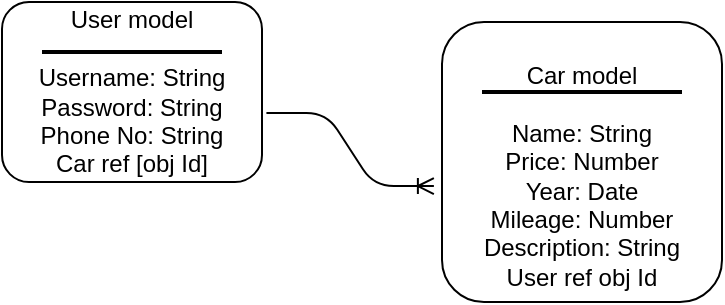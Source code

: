<mxfile version="13.1.3">
    <diagram id="6hGFLwfOUW9BJ-s0fimq" name="Page-1">
        <mxGraphModel dx="568" dy="450" grid="1" gridSize="10" guides="1" tooltips="1" connect="1" arrows="1" fold="1" page="1" pageScale="1" pageWidth="1169" pageHeight="827" math="0" shadow="0">
            <root>
                <mxCell id="0"/>
                <mxCell id="1" parent="0"/>
                <mxCell id="2" value="User model&lt;br&gt;&lt;br&gt;Username: String&lt;br&gt;Password: String&lt;br&gt;Phone No: String&lt;br&gt;Car ref [obj Id]" style="rounded=1;whiteSpace=wrap;html=1;" vertex="1" parent="1">
                    <mxGeometry x="80" y="280" width="130" height="90" as="geometry"/>
                </mxCell>
                <mxCell id="3" value="&lt;br&gt;Car model&lt;br&gt;&lt;br&gt;Name: String&lt;br&gt;Price: Number&lt;br&gt;Year: Date&lt;br&gt;Mileage: Number&lt;br&gt;Description: String&lt;br&gt;User ref obj Id" style="rounded=1;whiteSpace=wrap;html=1;" vertex="1" parent="1">
                    <mxGeometry x="300" y="290" width="140" height="140" as="geometry"/>
                </mxCell>
                <mxCell id="5" value="" style="edgeStyle=entityRelationEdgeStyle;fontSize=12;html=1;endArrow=ERoneToMany;exitX=1.017;exitY=0.617;exitDx=0;exitDy=0;exitPerimeter=0;entryX=-0.029;entryY=0.586;entryDx=0;entryDy=0;entryPerimeter=0;" edge="1" parent="1" source="2" target="3">
                    <mxGeometry width="100" height="100" relative="1" as="geometry">
                        <mxPoint x="240" y="410" as="sourcePoint"/>
                        <mxPoint x="340" y="310" as="targetPoint"/>
                    </mxGeometry>
                </mxCell>
                <mxCell id="12" value="" style="line;strokeWidth=2;html=1;" vertex="1" parent="1">
                    <mxGeometry x="100" y="300" width="90" height="10" as="geometry"/>
                </mxCell>
                <mxCell id="13" value="" style="line;strokeWidth=2;html=1;" vertex="1" parent="1">
                    <mxGeometry x="320" y="320" width="100" height="10" as="geometry"/>
                </mxCell>
            </root>
        </mxGraphModel>
    </diagram>
</mxfile>